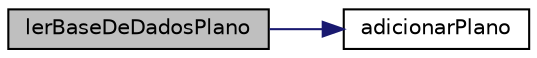 digraph "lerBaseDeDadosPlano"
{
 // LATEX_PDF_SIZE
  edge [fontname="Helvetica",fontsize="10",labelfontname="Helvetica",labelfontsize="10"];
  node [fontname="Helvetica",fontsize="10",shape=record];
  rankdir="LR";
  Node1 [label="lerBaseDeDadosPlano",height=0.2,width=0.4,color="black", fillcolor="grey75", style="filled", fontcolor="black",tooltip="Função que lê o txt de Planos ao iniciar o programa e guarda numa lista ligada."];
  Node1 -> Node2 [color="midnightblue",fontsize="10",style="solid",fontname="Helvetica"];
  Node2 [label="adicionarPlano",height=0.2,width=0.4,color="black", fillcolor="white", style="filled",URL="$Plano_8c.html#af1eaf3803e08f72e3f789f290e47bde7",tooltip="Função para adicionar um Plano ao ler a base de dados."];
}
